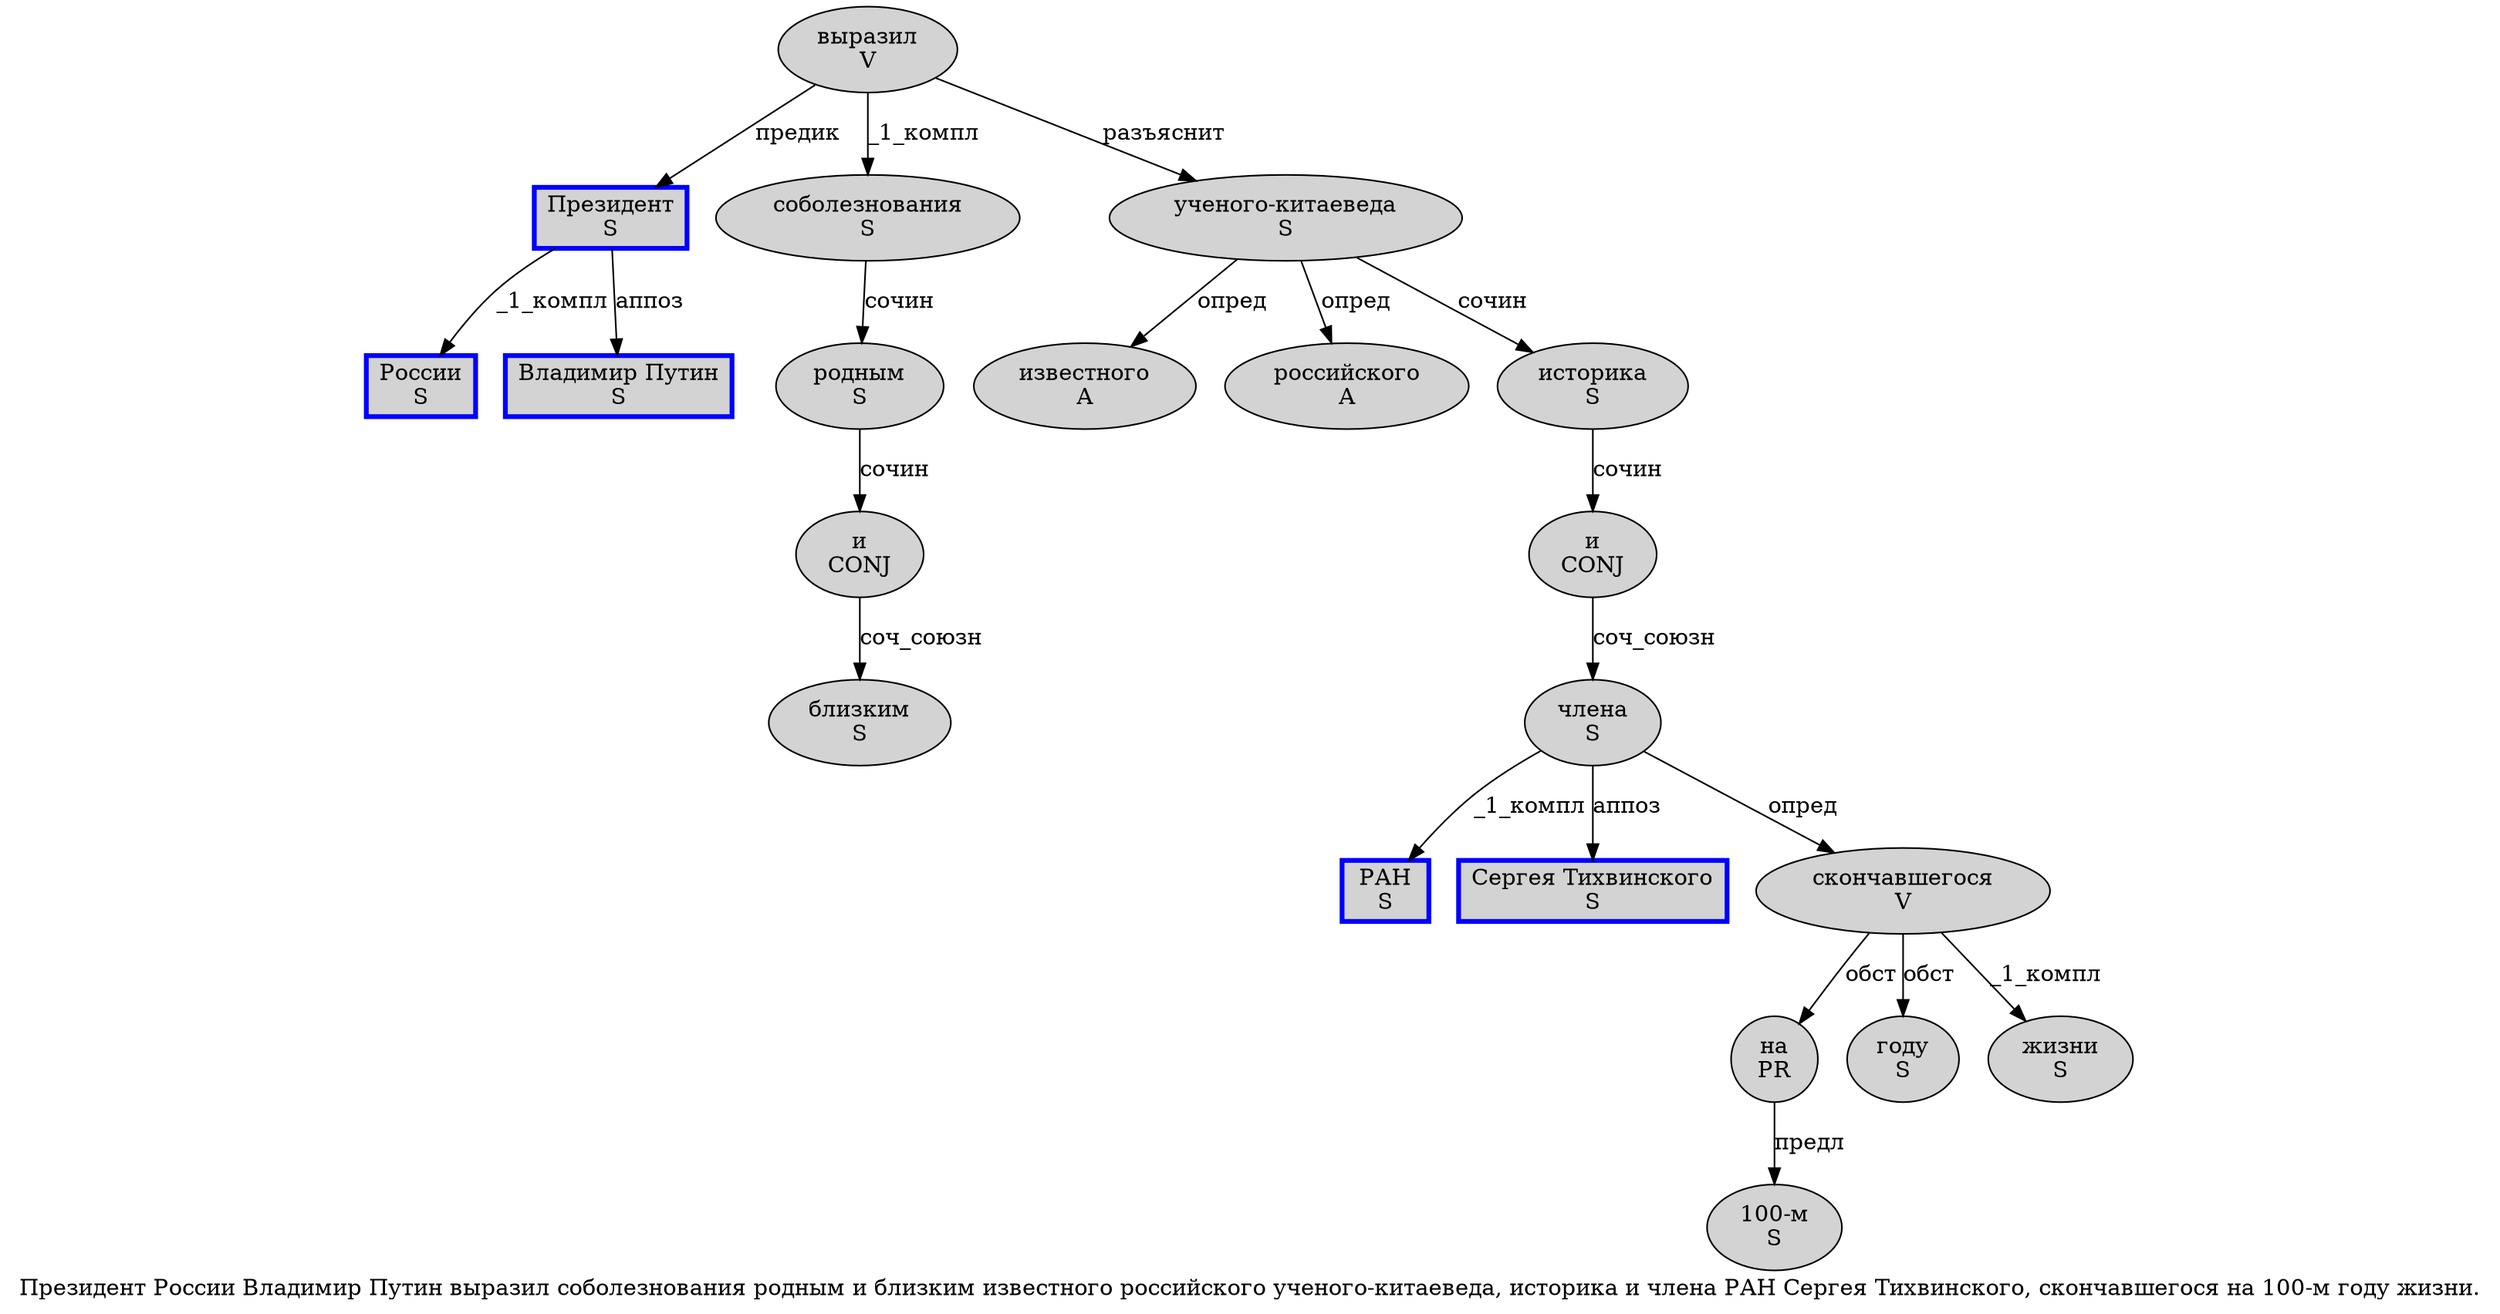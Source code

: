 digraph SENTENCE_135 {
	graph [label="Президент России Владимир Путин выразил соболезнования родным и близким известного российского ученого-китаеведа, историка и члена РАН Сергея Тихвинского, скончавшегося на 100-м году жизни."]
	node [style=filled]
		0 [label="Президент
S" color=blue fillcolor=lightgray penwidth=3 shape=box]
		1 [label="России
S" color=blue fillcolor=lightgray penwidth=3 shape=box]
		2 [label="Владимир Путин
S" color=blue fillcolor=lightgray penwidth=3 shape=box]
		3 [label="выразил
V" color="" fillcolor=lightgray penwidth=1 shape=ellipse]
		4 [label="соболезнования
S" color="" fillcolor=lightgray penwidth=1 shape=ellipse]
		5 [label="родным
S" color="" fillcolor=lightgray penwidth=1 shape=ellipse]
		6 [label="и
CONJ" color="" fillcolor=lightgray penwidth=1 shape=ellipse]
		7 [label="близким
S" color="" fillcolor=lightgray penwidth=1 shape=ellipse]
		8 [label="известного
A" color="" fillcolor=lightgray penwidth=1 shape=ellipse]
		9 [label="российского
A" color="" fillcolor=lightgray penwidth=1 shape=ellipse]
		10 [label="ученого-китаеведа
S" color="" fillcolor=lightgray penwidth=1 shape=ellipse]
		12 [label="историка
S" color="" fillcolor=lightgray penwidth=1 shape=ellipse]
		13 [label="и
CONJ" color="" fillcolor=lightgray penwidth=1 shape=ellipse]
		14 [label="члена
S" color="" fillcolor=lightgray penwidth=1 shape=ellipse]
		15 [label="РАН
S" color=blue fillcolor=lightgray penwidth=3 shape=box]
		16 [label="Сергея Тихвинского
S" color=blue fillcolor=lightgray penwidth=3 shape=box]
		18 [label="скончавшегося
V" color="" fillcolor=lightgray penwidth=1 shape=ellipse]
		19 [label="на
PR" color="" fillcolor=lightgray penwidth=1 shape=ellipse]
		20 [label="100-м
S" color="" fillcolor=lightgray penwidth=1 shape=ellipse]
		21 [label="году
S" color="" fillcolor=lightgray penwidth=1 shape=ellipse]
		22 [label="жизни
S" color="" fillcolor=lightgray penwidth=1 shape=ellipse]
			5 -> 6 [label="сочин"]
			13 -> 14 [label="соч_союзн"]
			19 -> 20 [label="предл"]
			6 -> 7 [label="соч_союзн"]
			18 -> 19 [label="обст"]
			18 -> 21 [label="обст"]
			18 -> 22 [label="_1_компл"]
			12 -> 13 [label="сочин"]
			4 -> 5 [label="сочин"]
			3 -> 0 [label="предик"]
			3 -> 4 [label="_1_компл"]
			3 -> 10 [label="разъяснит"]
			10 -> 8 [label="опред"]
			10 -> 9 [label="опред"]
			10 -> 12 [label="сочин"]
			14 -> 15 [label="_1_компл"]
			14 -> 16 [label="аппоз"]
			14 -> 18 [label="опред"]
			0 -> 1 [label="_1_компл"]
			0 -> 2 [label="аппоз"]
}